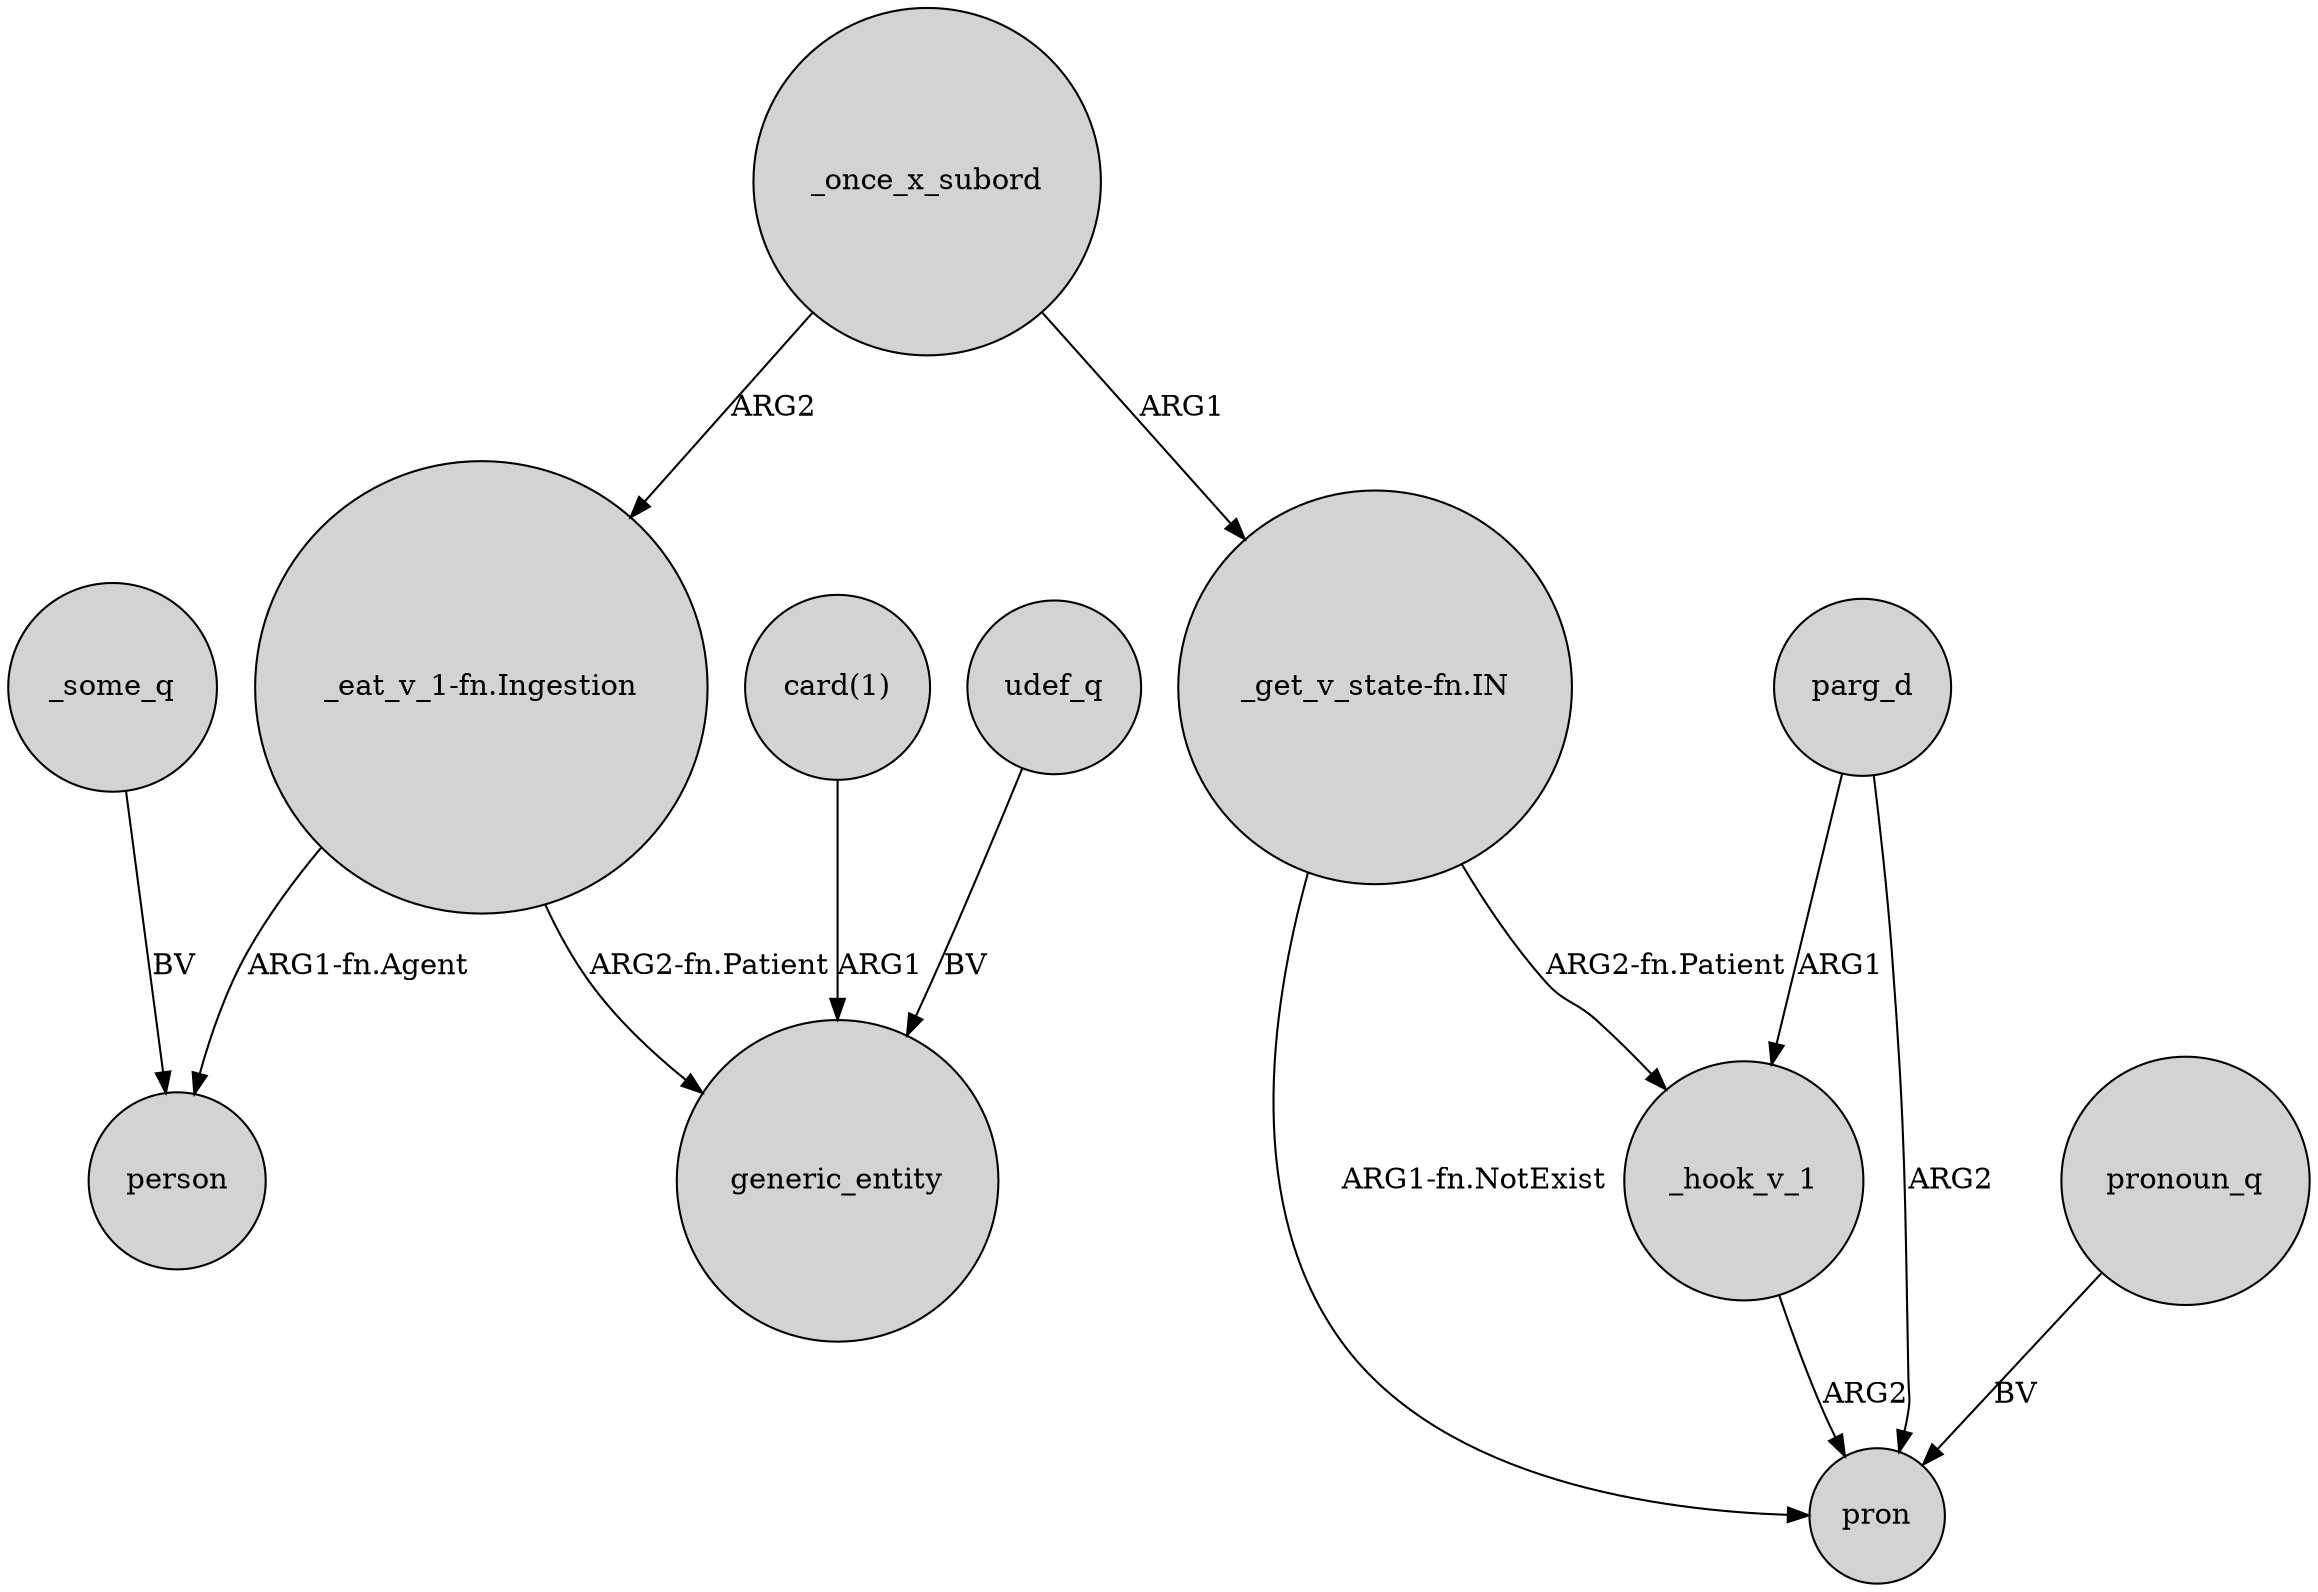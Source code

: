 digraph {
	node [shape=circle style=filled]
	"_eat_v_1-fn.Ingestion" -> person [label="ARG1-fn.Agent"]
	"card(1)" -> generic_entity [label=ARG1]
	"_get_v_state-fn.IN" -> pron [label="ARG1-fn.NotExist"]
	parg_d -> _hook_v_1 [label=ARG1]
	udef_q -> generic_entity [label=BV]
	"_eat_v_1-fn.Ingestion" -> generic_entity [label="ARG2-fn.Patient"]
	_some_q -> person [label=BV]
	pronoun_q -> pron [label=BV]
	_hook_v_1 -> pron [label=ARG2]
	parg_d -> pron [label=ARG2]
	_once_x_subord -> "_get_v_state-fn.IN" [label=ARG1]
	"_get_v_state-fn.IN" -> _hook_v_1 [label="ARG2-fn.Patient"]
	_once_x_subord -> "_eat_v_1-fn.Ingestion" [label=ARG2]
}

